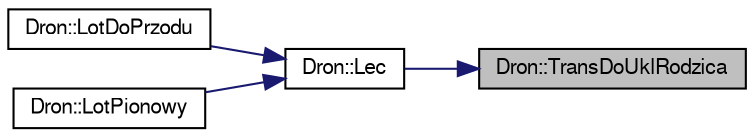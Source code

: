digraph "Dron::TransDoUklRodzica"
{
 // LATEX_PDF_SIZE
  edge [fontname="FreeSans",fontsize="10",labelfontname="FreeSans",labelfontsize="10"];
  node [fontname="FreeSans",fontsize="10",shape=record];
  rankdir="RL";
  Node1 [label="Dron::TransDoUklRodzica",height=0.2,width=0.4,color="black", fillcolor="grey75", style="filled", fontcolor="black",tooltip="!"];
  Node1 -> Node2 [dir="back",color="midnightblue",fontsize="10",style="solid",fontname="FreeSans"];
  Node2 [label="Dron::Lec",height=0.2,width=0.4,color="black", fillcolor="white", style="filled",URL="$a00130.html#a73e0a729daf06e3a66eb1d3484b3433d",tooltip="Metoda realizujaca lot drona."];
  Node2 -> Node3 [dir="back",color="midnightblue",fontsize="10",style="solid",fontname="FreeSans"];
  Node3 [label="Dron::LotDoPrzodu",height=0.2,width=0.4,color="black", fillcolor="white", style="filled",URL="$a00130.html#a9e450b22aa3c1fc6ebb9f7ed1ee2dbeb",tooltip="Metoda realizujaca lot do przodu drona."];
  Node2 -> Node4 [dir="back",color="midnightblue",fontsize="10",style="solid",fontname="FreeSans"];
  Node4 [label="Dron::LotPionowy",height=0.2,width=0.4,color="black", fillcolor="white", style="filled",URL="$a00130.html#a86d7fab7b926930274de0ee8eebbb0f0",tooltip="Metoda realizujaca lot pionowy drona."];
}
